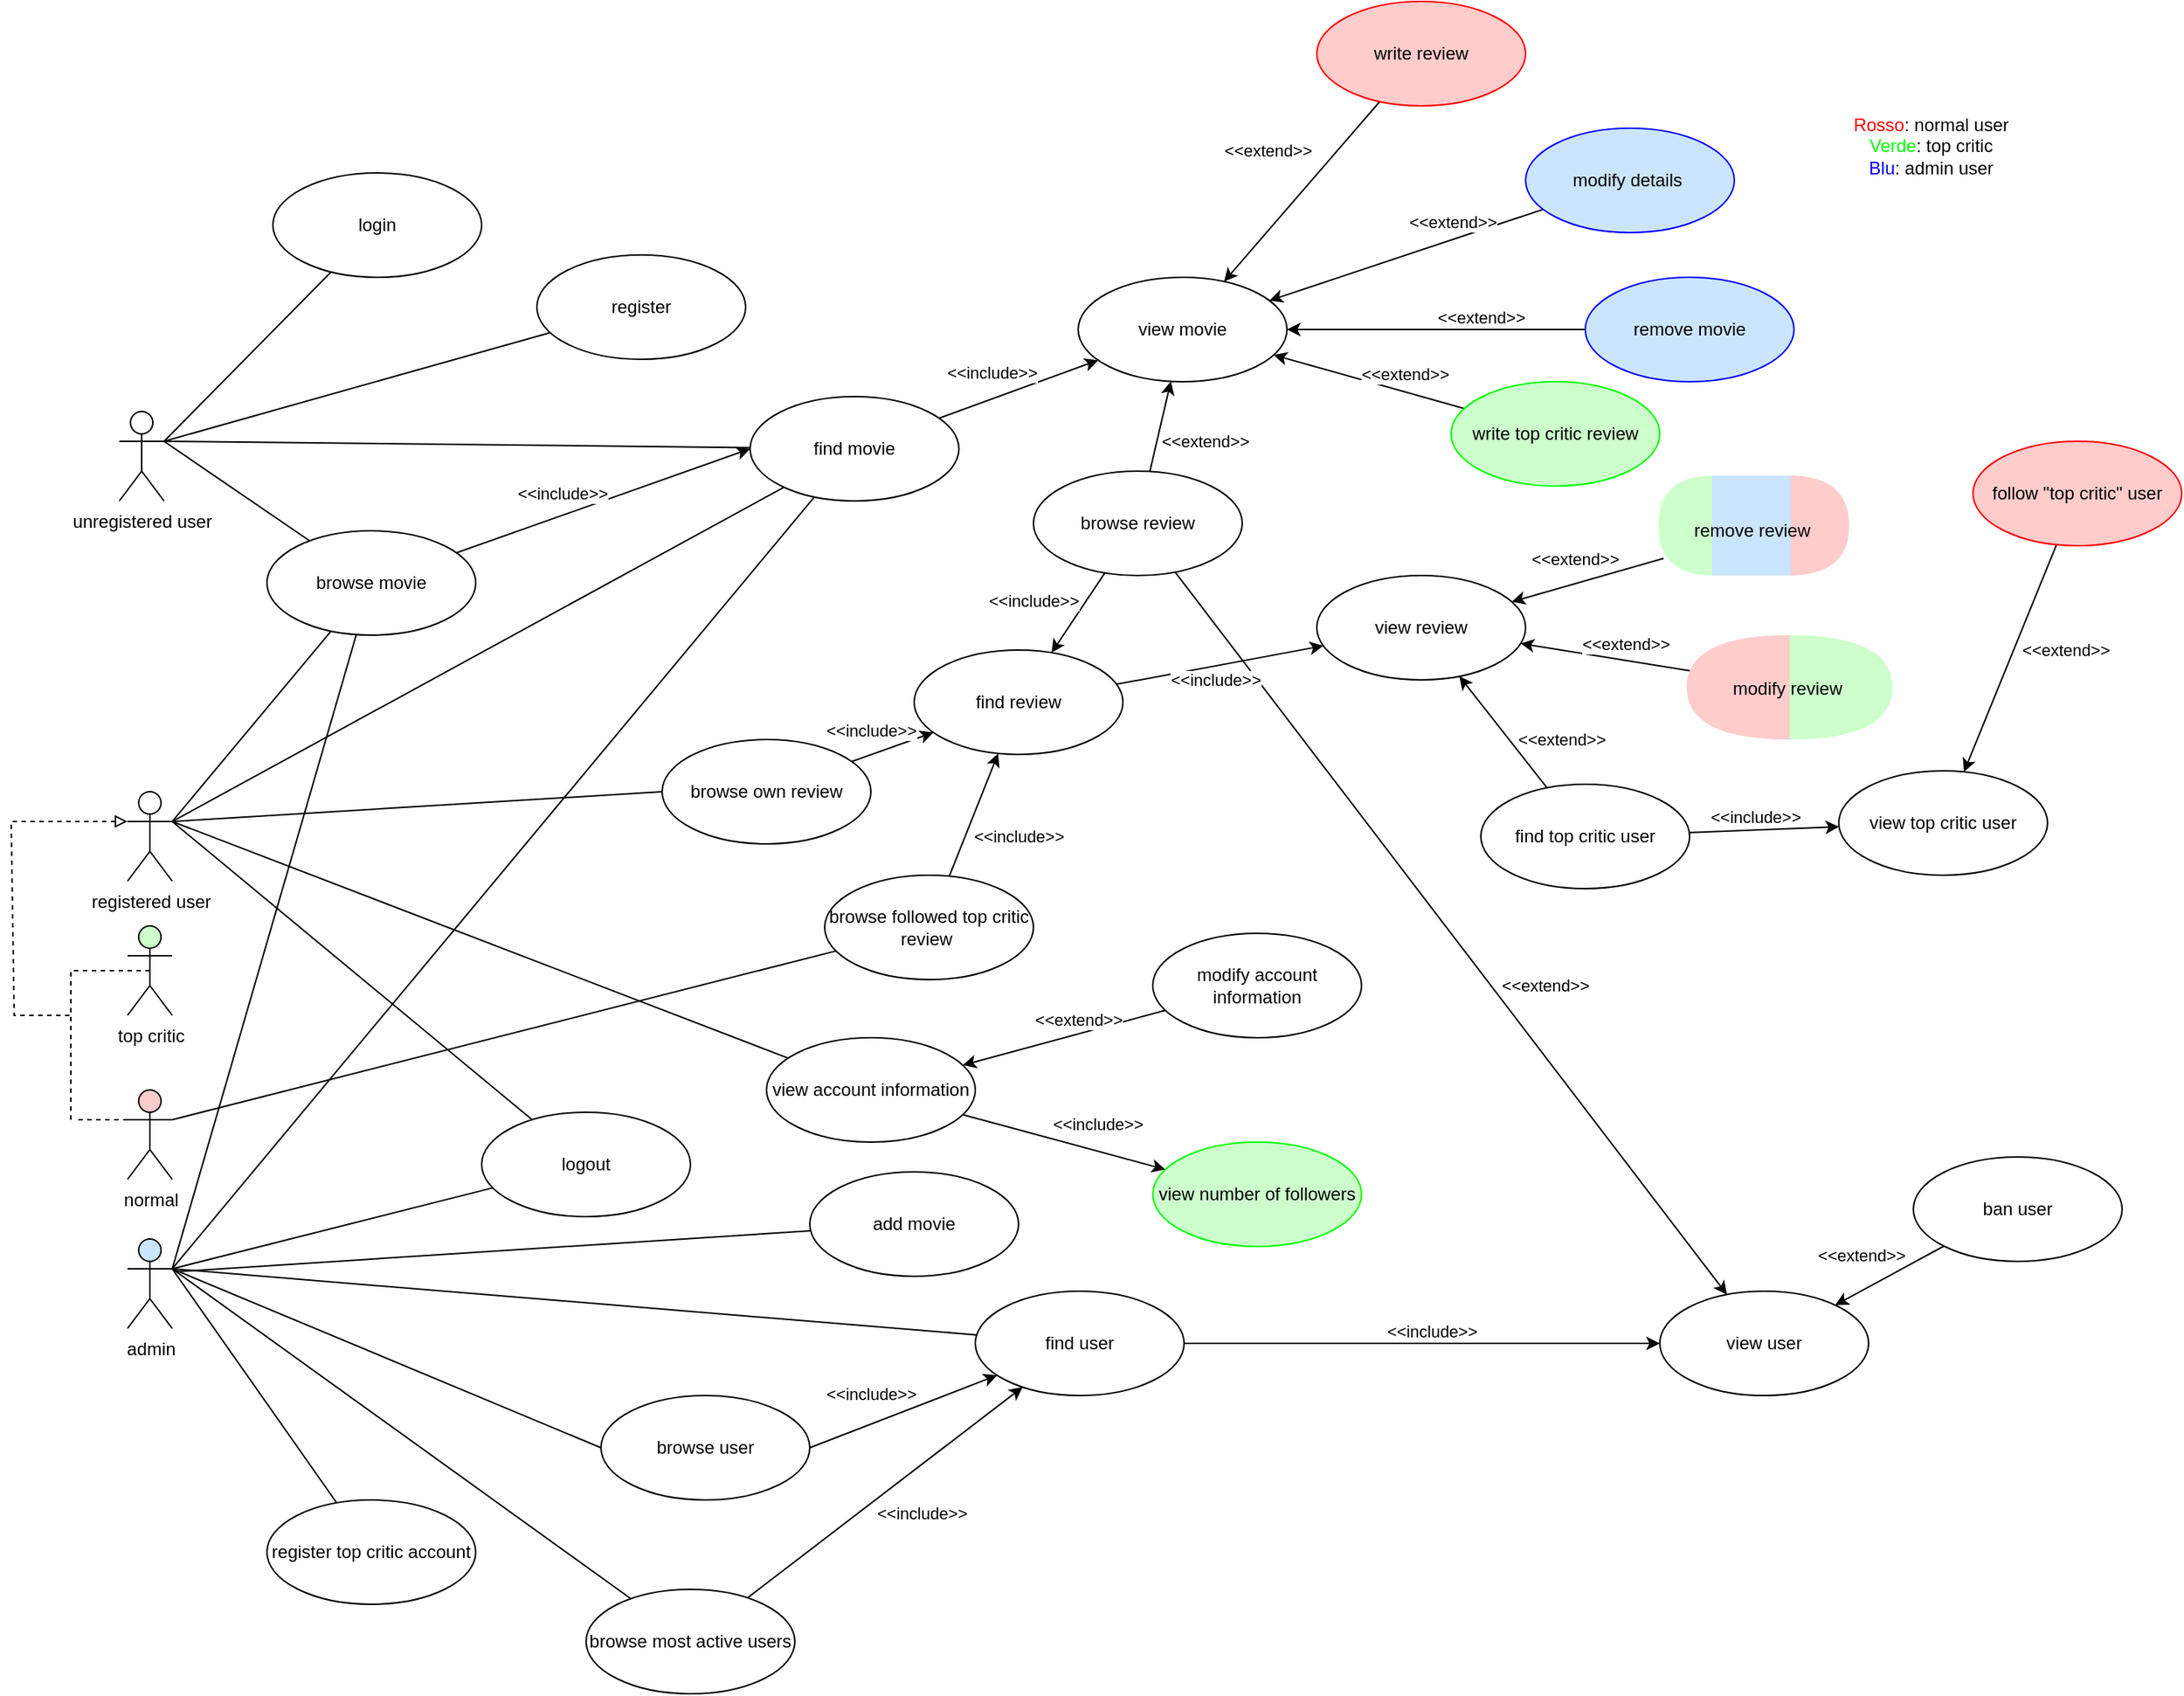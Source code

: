 <mxfile version="11.1.4" type="device"><diagram id="yHL_Qfg9oR6NgDnkEY8L" name="Pagina-1"><mxGraphModel dx="1727" dy="1066" grid="0" gridSize="10" guides="1" tooltips="1" connect="1" arrows="1" fold="1" page="1" pageScale="1" pageWidth="827" pageHeight="1169" math="0" shadow="0"><root><mxCell id="0"/><mxCell id="1" parent="0"/><mxCell id="jIxoqmBoYQ7-ECyy3qYm-38" style="edgeStyle=none;rounded=0;orthogonalLoop=1;jettySize=auto;html=1;exitX=1;exitY=0.5;exitDx=0;exitDy=0;entryX=0;entryY=0.5;entryDx=0;entryDy=0;startArrow=none;startFill=0;endArrow=none;endFill=0;" parent="1" edge="1"><mxGeometry relative="1" as="geometry"><mxPoint x="760.0" y="835" as="sourcePoint"/></mxGeometry></mxCell><mxCell id="jIxoqmBoYQ7-ECyy3qYm-43" style="edgeStyle=none;rounded=0;orthogonalLoop=1;jettySize=auto;html=1;exitX=1;exitY=0.5;exitDx=0;exitDy=0;startArrow=none;startFill=0;endArrow=none;endFill=0;entryX=0;entryY=0.5;entryDx=0;entryDy=0;" parent="1" edge="1"><mxGeometry relative="1" as="geometry"><mxPoint x="625" y="965" as="targetPoint"/></mxGeometry></mxCell><mxCell id="kdYPB71V-sgYkFToy0l9-1" style="rounded=0;orthogonalLoop=1;jettySize=auto;html=1;endArrow=none;endFill=0;elbow=vertical;jumpStyle=none;" parent="1" target="kdYPB71V-sgYkFToy0l9-6" edge="1"><mxGeometry relative="1" as="geometry"><mxPoint x="258" y="317" as="sourcePoint"/></mxGeometry></mxCell><mxCell id="kdYPB71V-sgYkFToy0l9-2" style="rounded=0;orthogonalLoop=1;jettySize=auto;html=1;exitX=1;exitY=0.333;exitDx=0;exitDy=0;exitPerimeter=0;endArrow=none;endFill=0;" parent="1" source="kdYPB71V-sgYkFToy0l9-5" target="kdYPB71V-sgYkFToy0l9-7" edge="1"><mxGeometry relative="1" as="geometry"/></mxCell><mxCell id="kdYPB71V-sgYkFToy0l9-3" style="edgeStyle=none;rounded=0;orthogonalLoop=1;jettySize=auto;html=1;exitX=1;exitY=0.333;exitDx=0;exitDy=0;exitPerimeter=0;endArrow=none;endFill=0;" parent="1" source="kdYPB71V-sgYkFToy0l9-5" target="kdYPB71V-sgYkFToy0l9-10" edge="1"><mxGeometry relative="1" as="geometry"/></mxCell><mxCell id="kdYPB71V-sgYkFToy0l9-4" style="edgeStyle=none;rounded=0;orthogonalLoop=1;jettySize=auto;html=1;exitX=1;exitY=0.333;exitDx=0;exitDy=0;exitPerimeter=0;startArrow=none;startFill=0;endArrow=none;endFill=0;" parent="1" source="kdYPB71V-sgYkFToy0l9-5" target="kdYPB71V-sgYkFToy0l9-13" edge="1"><mxGeometry relative="1" as="geometry"/></mxCell><mxCell id="kdYPB71V-sgYkFToy0l9-5" value="unregistered user" style="shape=umlActor;verticalLabelPosition=bottom;labelBackgroundColor=#ffffff;verticalAlign=top;html=1;outlineConnect=0;" parent="1" vertex="1"><mxGeometry x="228" y="297" width="30" height="60" as="geometry"/></mxCell><mxCell id="kdYPB71V-sgYkFToy0l9-6" value="login" style="ellipse;whiteSpace=wrap;html=1;" parent="1" vertex="1"><mxGeometry x="331" y="137" width="140" height="70" as="geometry"/></mxCell><mxCell id="kdYPB71V-sgYkFToy0l9-7" value="register" style="ellipse;whiteSpace=wrap;html=1;" parent="1" vertex="1"><mxGeometry x="508" y="192" width="140" height="70" as="geometry"/></mxCell><mxCell id="kdYPB71V-sgYkFToy0l9-8" style="edgeStyle=none;rounded=0;orthogonalLoop=1;jettySize=auto;html=1;endArrow=classic;endFill=1;entryX=0;entryY=0.5;entryDx=0;entryDy=0;" parent="1" source="kdYPB71V-sgYkFToy0l9-10" target="kdYPB71V-sgYkFToy0l9-13" edge="1"><mxGeometry relative="1" as="geometry"><mxPoint x="681" y="347.182" as="targetPoint"/><mxPoint x="481" y="332" as="sourcePoint"/></mxGeometry></mxCell><mxCell id="kdYPB71V-sgYkFToy0l9-9" value="&amp;lt;&amp;lt;include&amp;gt;&amp;gt;" style="edgeLabel;html=1;align=center;verticalAlign=middle;resizable=0;points=[];" parent="kdYPB71V-sgYkFToy0l9-8" vertex="1" connectable="0"><mxGeometry x="-0.227" y="1" relative="1" as="geometry"><mxPoint x="-4.5" y="-12" as="offset"/></mxGeometry></mxCell><mxCell id="kdYPB71V-sgYkFToy0l9-10" value="browse movie" style="ellipse;whiteSpace=wrap;html=1;fontStyle=0" parent="1" vertex="1"><mxGeometry x="327" y="377" width="140" height="70" as="geometry"/></mxCell><mxCell id="kdYPB71V-sgYkFToy0l9-11" style="edgeStyle=none;rounded=0;orthogonalLoop=1;jettySize=auto;html=1;endArrow=classic;endFill=1;" parent="1" source="kdYPB71V-sgYkFToy0l9-13" target="kdYPB71V-sgYkFToy0l9-16" edge="1"><mxGeometry relative="1" as="geometry"><mxPoint x="941" y="346.957" as="targetPoint"/></mxGeometry></mxCell><mxCell id="kdYPB71V-sgYkFToy0l9-12" value="&amp;lt;&amp;lt;include&amp;gt;&amp;gt;" style="edgeLabel;html=1;align=center;verticalAlign=middle;resizable=0;points=[];" parent="kdYPB71V-sgYkFToy0l9-11" vertex="1" connectable="0"><mxGeometry x="-0.085" y="2" relative="1" as="geometry"><mxPoint x="-13.5" y="-11.5" as="offset"/></mxGeometry></mxCell><mxCell id="kdYPB71V-sgYkFToy0l9-13" value="find movie" style="ellipse;whiteSpace=wrap;html=1;fontStyle=0" parent="1" vertex="1"><mxGeometry x="651" y="287" width="140" height="70" as="geometry"/></mxCell><mxCell id="kdYPB71V-sgYkFToy0l9-14" style="edgeStyle=none;rounded=0;orthogonalLoop=1;jettySize=auto;html=1;endArrow=none;endFill=0;startArrow=classic;startFill=1;" parent="1" source="kdYPB71V-sgYkFToy0l9-16" target="8tLH-5Q1OPJSvlSUogec-1" edge="1"><mxGeometry relative="1" as="geometry"><mxPoint x="1017.857" y="247.0" as="targetPoint"/></mxGeometry></mxCell><mxCell id="kdYPB71V-sgYkFToy0l9-15" value="&amp;lt;&amp;lt;extend&amp;gt;&amp;gt;" style="edgeLabel;html=1;align=center;verticalAlign=middle;resizable=0;points=[];" parent="kdYPB71V-sgYkFToy0l9-14" vertex="1" connectable="0"><mxGeometry x="0.293" relative="1" as="geometry"><mxPoint x="32" y="1.5" as="offset"/></mxGeometry></mxCell><mxCell id="kdYPB71V-sgYkFToy0l9-16" value="view movie" style="ellipse;whiteSpace=wrap;html=1;fontStyle=0" parent="1" vertex="1"><mxGeometry x="871" y="207" width="140" height="70" as="geometry"/></mxCell><mxCell id="kdYPB71V-sgYkFToy0l9-17" style="edgeStyle=none;rounded=0;orthogonalLoop=1;jettySize=auto;html=1;startArrow=classic;startFill=1;endArrow=none;endFill=0;" parent="1" source="kdYPB71V-sgYkFToy0l9-73" target="kdYPB71V-sgYkFToy0l9-46" edge="1"><mxGeometry relative="1" as="geometry"/></mxCell><mxCell id="kdYPB71V-sgYkFToy0l9-18" value="&amp;lt;&amp;lt;extend&amp;gt;&amp;gt;" style="edgeLabel;html=1;align=center;verticalAlign=middle;resizable=0;points=[];" parent="kdYPB71V-sgYkFToy0l9-17" vertex="1" connectable="0"><mxGeometry x="0.129" y="1" relative="1" as="geometry"><mxPoint x="33.5" y="5" as="offset"/></mxGeometry></mxCell><mxCell id="kdYPB71V-sgYkFToy0l9-19" value="view review" style="ellipse;whiteSpace=wrap;html=1;" parent="1" vertex="1"><mxGeometry x="1031" y="407" width="140" height="70" as="geometry"/></mxCell><mxCell id="kdYPB71V-sgYkFToy0l9-20" style="edgeStyle=none;rounded=0;orthogonalLoop=1;jettySize=auto;html=1;exitX=1;exitY=0.333;exitDx=0;exitDy=0;exitPerimeter=0;startArrow=none;startFill=0;endArrow=none;endFill=0;" parent="1" source="kdYPB71V-sgYkFToy0l9-26" target="kdYPB71V-sgYkFToy0l9-10" edge="1"><mxGeometry relative="1" as="geometry"/></mxCell><mxCell id="kdYPB71V-sgYkFToy0l9-21" style="edgeStyle=none;rounded=0;orthogonalLoop=1;jettySize=auto;html=1;exitX=1;exitY=0.333;exitDx=0;exitDy=0;exitPerimeter=0;startArrow=none;startFill=0;endArrow=none;endFill=0;" parent="1" source="kdYPB71V-sgYkFToy0l9-26" target="kdYPB71V-sgYkFToy0l9-35" edge="1"><mxGeometry relative="1" as="geometry"/></mxCell><mxCell id="kdYPB71V-sgYkFToy0l9-22" style="edgeStyle=none;rounded=0;orthogonalLoop=1;jettySize=auto;html=1;exitX=1;exitY=0.333;exitDx=0;exitDy=0;exitPerimeter=0;entryX=0;entryY=0.5;entryDx=0;entryDy=0;startArrow=none;startFill=0;endArrow=none;endFill=0;" parent="1" source="kdYPB71V-sgYkFToy0l9-26" target="kdYPB71V-sgYkFToy0l9-39" edge="1"><mxGeometry relative="1" as="geometry"/></mxCell><mxCell id="kdYPB71V-sgYkFToy0l9-23" style="edgeStyle=none;rounded=0;orthogonalLoop=1;jettySize=auto;html=1;exitX=1;exitY=0.333;exitDx=0;exitDy=0;exitPerimeter=0;startArrow=none;startFill=0;endArrow=none;endFill=0;" parent="1" source="kdYPB71V-sgYkFToy0l9-26" target="kdYPB71V-sgYkFToy0l9-42" edge="1"><mxGeometry relative="1" as="geometry"><mxPoint x="396" y="842" as="targetPoint"/></mxGeometry></mxCell><mxCell id="kdYPB71V-sgYkFToy0l9-24" style="edgeStyle=none;rounded=0;orthogonalLoop=1;jettySize=auto;html=1;exitX=1;exitY=0.333;exitDx=0;exitDy=0;exitPerimeter=0;startArrow=none;startFill=0;endArrow=none;endFill=0;" parent="1" source="kdYPB71V-sgYkFToy0l9-28" target="kdYPB71V-sgYkFToy0l9-47" edge="1"><mxGeometry relative="1" as="geometry"/></mxCell><mxCell id="kdYPB71V-sgYkFToy0l9-25" style="edgeStyle=none;rounded=0;orthogonalLoop=1;jettySize=auto;html=1;exitX=1;exitY=0.333;exitDx=0;exitDy=0;exitPerimeter=0;startArrow=none;startFill=0;endArrow=none;endFill=0;" parent="1" source="kdYPB71V-sgYkFToy0l9-26" target="kdYPB71V-sgYkFToy0l9-13" edge="1"><mxGeometry relative="1" as="geometry"/></mxCell><mxCell id="kdYPB71V-sgYkFToy0l9-26" value="registered user" style="shape=umlActor;verticalLabelPosition=bottom;labelBackgroundColor=#ffffff;verticalAlign=top;html=1;outlineConnect=0;" parent="1" vertex="1"><mxGeometry x="233.5" y="552" width="30" height="60" as="geometry"/></mxCell><mxCell id="kdYPB71V-sgYkFToy0l9-27" style="edgeStyle=none;rounded=0;orthogonalLoop=1;jettySize=auto;html=1;exitX=0;exitY=0.333;exitDx=0;exitDy=0;exitPerimeter=0;endArrow=none;endFill=0;dashed=1;" parent="1" source="kdYPB71V-sgYkFToy0l9-28" edge="1"><mxGeometry relative="1" as="geometry"><mxPoint x="197.5" y="772" as="targetPoint"/></mxGeometry></mxCell><mxCell id="kdYPB71V-sgYkFToy0l9-28" value="normal" style="shape=umlActor;verticalLabelPosition=bottom;labelBackgroundColor=#ffffff;verticalAlign=top;html=1;outlineConnect=0;fillColor=#FFCCCC;" parent="1" vertex="1"><mxGeometry x="233.5" y="752" width="30" height="60" as="geometry"/></mxCell><mxCell id="kdYPB71V-sgYkFToy0l9-29" style="edgeStyle=none;rounded=0;orthogonalLoop=1;jettySize=auto;html=1;exitX=1;exitY=0.333;exitDx=0;exitDy=0;exitPerimeter=0;entryX=0;entryY=0.5;entryDx=0;entryDy=0;startArrow=none;startFill=0;endArrow=none;endFill=0;" parent="1" source="kdYPB71V-sgYkFToy0l9-32" target="kdYPB71V-sgYkFToy0l9-50" edge="1"><mxGeometry relative="1" as="geometry"/></mxCell><mxCell id="kdYPB71V-sgYkFToy0l9-30" style="edgeStyle=none;rounded=0;orthogonalLoop=1;jettySize=auto;html=1;startArrow=none;startFill=0;endArrow=none;endFill=0;" parent="1" target="kdYPB71V-sgYkFToy0l9-64" edge="1"><mxGeometry relative="1" as="geometry"><mxPoint x="265" y="874" as="sourcePoint"/></mxGeometry></mxCell><mxCell id="kdYPB71V-sgYkFToy0l9-31" style="edgeStyle=none;rounded=0;orthogonalLoop=1;jettySize=auto;html=1;exitX=1;exitY=0.333;exitDx=0;exitDy=0;exitPerimeter=0;startArrow=none;startFill=0;endArrow=none;endFill=0;" parent="1" source="kdYPB71V-sgYkFToy0l9-32" target="kdYPB71V-sgYkFToy0l9-53" edge="1"><mxGeometry relative="1" as="geometry"/></mxCell><mxCell id="8tLH-5Q1OPJSvlSUogec-25" style="rounded=0;orthogonalLoop=1;jettySize=auto;html=1;endArrow=none;endFill=0;exitX=1;exitY=0.333;exitDx=0;exitDy=0;exitPerimeter=0;" parent="1" source="kdYPB71V-sgYkFToy0l9-32" target="kdYPB71V-sgYkFToy0l9-35" edge="1"><mxGeometry relative="1" as="geometry"/></mxCell><mxCell id="kdYPB71V-sgYkFToy0l9-32" value="admin" style="shape=umlActor;verticalLabelPosition=bottom;labelBackgroundColor=#ffffff;verticalAlign=top;html=1;outlineConnect=0;fillColor=#CCE5FF;" parent="1" vertex="1"><mxGeometry x="233.5" y="852" width="30" height="60" as="geometry"/></mxCell><mxCell id="kdYPB71V-sgYkFToy0l9-33" value="" style="endArrow=none;html=1;rounded=0;dashed=1;" parent="1" edge="1"><mxGeometry width="50" height="50" relative="1" as="geometry"><mxPoint x="195.5" y="772" as="sourcePoint"/><mxPoint x="195.5" y="672" as="targetPoint"/></mxGeometry></mxCell><mxCell id="kdYPB71V-sgYkFToy0l9-34" value="" style="endArrow=none;html=1;rounded=0;endFill=0;dashed=1;startArrow=block;startFill=0;exitX=0;exitY=0.333;exitDx=0;exitDy=0;exitPerimeter=0;" parent="1" source="kdYPB71V-sgYkFToy0l9-26" edge="1"><mxGeometry width="50" height="50" relative="1" as="geometry"><mxPoint x="155.5" y="762" as="sourcePoint"/><mxPoint x="197.5" y="702" as="targetPoint"/><Array as="points"><mxPoint x="155.5" y="572"/><mxPoint x="157.5" y="702"/></Array></mxGeometry></mxCell><mxCell id="kdYPB71V-sgYkFToy0l9-35" value="logout" style="ellipse;whiteSpace=wrap;html=1;" parent="1" vertex="1"><mxGeometry x="471" y="767" width="140" height="70" as="geometry"/></mxCell><mxCell id="kdYPB71V-sgYkFToy0l9-36" style="edgeStyle=none;rounded=0;orthogonalLoop=1;jettySize=auto;html=1;endArrow=none;endFill=0;startArrow=classic;startFill=1;" parent="1" source="kdYPB71V-sgYkFToy0l9-16" target="kdYPB71V-sgYkFToy0l9-38" edge="1"><mxGeometry relative="1" as="geometry"><mxPoint x="1237.857" y="277.0" as="targetPoint"/><mxPoint x="1051" y="337" as="sourcePoint"/></mxGeometry></mxCell><mxCell id="kdYPB71V-sgYkFToy0l9-37" value="&amp;lt;&amp;lt;extend&amp;gt;&amp;gt;" style="edgeLabel;html=1;align=center;verticalAlign=middle;resizable=0;points=[];" parent="kdYPB71V-sgYkFToy0l9-36" vertex="1" connectable="0"><mxGeometry x="0.293" relative="1" as="geometry"><mxPoint x="-38.5" y="-10" as="offset"/></mxGeometry></mxCell><mxCell id="kdYPB71V-sgYkFToy0l9-38" value="write review" style="ellipse;whiteSpace=wrap;html=1;strokeColor=#FF0000;fillColor=#FFCCCC;" parent="1" vertex="1"><mxGeometry x="1031" y="22" width="140" height="70" as="geometry"/></mxCell><mxCell id="kdYPB71V-sgYkFToy0l9-39" value="browse own review" style="ellipse;whiteSpace=wrap;html=1;" parent="1" vertex="1"><mxGeometry x="592" y="517" width="140" height="70" as="geometry"/></mxCell><mxCell id="kdYPB71V-sgYkFToy0l9-42" value="view account information" style="ellipse;whiteSpace=wrap;html=1;" parent="1" vertex="1"><mxGeometry x="662" y="717" width="140" height="70" as="geometry"/></mxCell><mxCell id="kdYPB71V-sgYkFToy0l9-43" value="modify account information" style="ellipse;whiteSpace=wrap;html=1;strokeColor=#000000;" parent="1" vertex="1"><mxGeometry x="921" y="647" width="140" height="70" as="geometry"/></mxCell><mxCell id="kdYPB71V-sgYkFToy0l9-44" style="edgeStyle=none;rounded=0;orthogonalLoop=1;jettySize=auto;html=1;endArrow=none;endFill=0;startArrow=classic;startFill=1;" parent="1" source="kdYPB71V-sgYkFToy0l9-42" target="kdYPB71V-sgYkFToy0l9-43" edge="1"><mxGeometry relative="1" as="geometry"><mxPoint x="862" y="487" as="targetPoint"/><mxPoint x="815.64" y="572.41" as="sourcePoint"/></mxGeometry></mxCell><mxCell id="kdYPB71V-sgYkFToy0l9-45" value="&amp;lt;&amp;lt;extend&amp;gt;&amp;gt;" style="edgeLabel;html=1;align=center;verticalAlign=middle;resizable=0;points=[];" parent="kdYPB71V-sgYkFToy0l9-44" vertex="1" connectable="0"><mxGeometry x="0.293" relative="1" as="geometry"><mxPoint x="-10.5" y="-6.5" as="offset"/></mxGeometry></mxCell><mxCell id="kdYPB71V-sgYkFToy0l9-46" value="follow &quot;top critic&quot; user" style="ellipse;whiteSpace=wrap;html=1;strokeColor=#FF0000;fillColor=#FFCCCC;" parent="1" vertex="1"><mxGeometry x="1471" y="317" width="140" height="70" as="geometry"/></mxCell><mxCell id="kdYPB71V-sgYkFToy0l9-47" value="browse followed top critic review&amp;nbsp;" style="ellipse;whiteSpace=wrap;html=1;strokeColor=#000000;fillColor=none;" parent="1" vertex="1"><mxGeometry x="701" y="608" width="140" height="70" as="geometry"/></mxCell><mxCell id="kdYPB71V-sgYkFToy0l9-48" style="edgeStyle=none;rounded=0;orthogonalLoop=1;jettySize=auto;html=1;exitX=1;exitY=0.5;exitDx=0;exitDy=0;startArrow=none;startFill=0;endArrow=classic;endFill=1;" parent="1" source="kdYPB71V-sgYkFToy0l9-50" target="kdYPB71V-sgYkFToy0l9-53" edge="1"><mxGeometry relative="1" as="geometry"/></mxCell><mxCell id="kdYPB71V-sgYkFToy0l9-49" value="&amp;lt;&amp;lt;include&amp;gt;&amp;gt;" style="edgeLabel;html=1;align=center;verticalAlign=middle;resizable=0;points=[];" parent="kdYPB71V-sgYkFToy0l9-48" vertex="1" connectable="0"><mxGeometry x="-0.15" y="1" relative="1" as="geometry"><mxPoint x="-12" y="-14.5" as="offset"/></mxGeometry></mxCell><mxCell id="kdYPB71V-sgYkFToy0l9-50" value="browse user" style="ellipse;whiteSpace=wrap;html=1;fontStyle=0;strokeColor=#000000;" parent="1" vertex="1"><mxGeometry x="551" y="957" width="140" height="70" as="geometry"/></mxCell><mxCell id="kdYPB71V-sgYkFToy0l9-51" style="edgeStyle=none;rounded=0;orthogonalLoop=1;jettySize=auto;html=1;exitX=1;exitY=0.5;exitDx=0;exitDy=0;entryX=0;entryY=0.5;entryDx=0;entryDy=0;startArrow=none;startFill=0;endArrow=classic;endFill=1;" parent="1" source="kdYPB71V-sgYkFToy0l9-53" target="kdYPB71V-sgYkFToy0l9-54" edge="1"><mxGeometry relative="1" as="geometry"/></mxCell><mxCell id="kdYPB71V-sgYkFToy0l9-52" value="&amp;lt;&amp;lt;include&amp;gt;&amp;gt;" style="edgeLabel;html=1;align=center;verticalAlign=middle;resizable=0;points=[];" parent="kdYPB71V-sgYkFToy0l9-51" vertex="1" connectable="0"><mxGeometry x="0.187" y="-3" relative="1" as="geometry"><mxPoint x="-23.5" y="-11.5" as="offset"/></mxGeometry></mxCell><mxCell id="kdYPB71V-sgYkFToy0l9-53" value="find user" style="ellipse;whiteSpace=wrap;html=1;fontStyle=0;strokeColor=#000000;" parent="1" vertex="1"><mxGeometry x="802" y="887" width="140" height="70" as="geometry"/></mxCell><mxCell id="kdYPB71V-sgYkFToy0l9-54" value="view user" style="ellipse;whiteSpace=wrap;html=1;fontStyle=0;strokeColor=#000000;" parent="1" vertex="1"><mxGeometry x="1261" y="887" width="140" height="70" as="geometry"/></mxCell><mxCell id="kdYPB71V-sgYkFToy0l9-55" style="edgeStyle=none;rounded=0;orthogonalLoop=1;jettySize=auto;html=1;exitX=0;exitY=1;exitDx=0;exitDy=0;startArrow=none;startFill=0;endArrow=classic;endFill=1;" parent="1" source="kdYPB71V-sgYkFToy0l9-57" target="kdYPB71V-sgYkFToy0l9-54" edge="1"><mxGeometry relative="1" as="geometry"/></mxCell><mxCell id="kdYPB71V-sgYkFToy0l9-56" value="&amp;lt;&amp;lt;extend&amp;gt;&amp;gt;" style="edgeLabel;html=1;align=center;verticalAlign=middle;resizable=0;points=[];" parent="kdYPB71V-sgYkFToy0l9-55" vertex="1" connectable="0"><mxGeometry x="0.117" relative="1" as="geometry"><mxPoint x="-14.5" y="-16" as="offset"/></mxGeometry></mxCell><mxCell id="kdYPB71V-sgYkFToy0l9-57" value="ban user" style="ellipse;whiteSpace=wrap;html=1;fontStyle=0;strokeColor=#000000;" parent="1" vertex="1"><mxGeometry x="1431" y="797" width="140" height="70" as="geometry"/></mxCell><mxCell id="kdYPB71V-sgYkFToy0l9-58" value="modify&amp;nbsp;details&amp;nbsp;" style="ellipse;whiteSpace=wrap;html=1;fontStyle=0;strokeColor=#0000FF;fillColor=#CCE5FF;" parent="1" vertex="1"><mxGeometry x="1171" y="107" width="140" height="70" as="geometry"/></mxCell><mxCell id="kdYPB71V-sgYkFToy0l9-59" style="edgeStyle=none;rounded=0;orthogonalLoop=1;jettySize=auto;html=1;endArrow=none;endFill=0;startArrow=classic;startFill=1;" parent="1" source="kdYPB71V-sgYkFToy0l9-16" target="kdYPB71V-sgYkFToy0l9-58" edge="1"><mxGeometry relative="1" as="geometry"><mxPoint x="1248.0" y="267.0" as="targetPoint"/><mxPoint x="1096.04" y="350.84" as="sourcePoint"/></mxGeometry></mxCell><mxCell id="kdYPB71V-sgYkFToy0l9-60" value="&amp;lt;&amp;lt;extend&amp;gt;&amp;gt;" style="edgeLabel;html=1;align=center;verticalAlign=middle;resizable=0;points=[];" parent="kdYPB71V-sgYkFToy0l9-59" vertex="1" connectable="0"><mxGeometry x="0.293" relative="1" as="geometry"><mxPoint x="3.5" y="-13" as="offset"/></mxGeometry></mxCell><mxCell id="kdYPB71V-sgYkFToy0l9-61" value="remove movie" style="ellipse;whiteSpace=wrap;html=1;fontStyle=0;strokeColor=#0000FF;fillColor=#CCE5FF;" parent="1" vertex="1"><mxGeometry x="1211" y="207" width="140" height="70" as="geometry"/></mxCell><mxCell id="kdYPB71V-sgYkFToy0l9-62" style="edgeStyle=none;rounded=0;orthogonalLoop=1;jettySize=auto;html=1;endArrow=none;endFill=0;startArrow=classic;startFill=1;" parent="1" source="kdYPB71V-sgYkFToy0l9-16" target="kdYPB71V-sgYkFToy0l9-61" edge="1"><mxGeometry relative="1" as="geometry"><mxPoint x="1252.12" y="276.78" as="targetPoint"/><mxPoint x="1096.46" y="366.24" as="sourcePoint"/></mxGeometry></mxCell><mxCell id="kdYPB71V-sgYkFToy0l9-63" value="&amp;lt;&amp;lt;extend&amp;gt;&amp;gt;" style="edgeLabel;html=1;align=center;verticalAlign=middle;resizable=0;points=[];" parent="kdYPB71V-sgYkFToy0l9-62" vertex="1" connectable="0"><mxGeometry x="0.293" relative="1" as="geometry"><mxPoint x="0.5" y="-8" as="offset"/></mxGeometry></mxCell><mxCell id="kdYPB71V-sgYkFToy0l9-64" value="add movie" style="ellipse;whiteSpace=wrap;html=1;fontStyle=0;strokeColor=#000000;" parent="1" vertex="1"><mxGeometry x="691" y="807" width="140" height="70" as="geometry"/></mxCell><mxCell id="kdYPB71V-sgYkFToy0l9-65" style="edgeStyle=none;rounded=0;orthogonalLoop=1;jettySize=auto;html=1;entryX=1;entryY=0.333;entryDx=0;entryDy=0;entryPerimeter=0;startArrow=none;startFill=0;endArrow=none;endFill=0;" parent="1" source="kdYPB71V-sgYkFToy0l9-66" target="kdYPB71V-sgYkFToy0l9-32" edge="1"><mxGeometry relative="1" as="geometry"/></mxCell><mxCell id="kdYPB71V-sgYkFToy0l9-66" value="browse most active users" style="ellipse;whiteSpace=wrap;html=1;fontStyle=0;strokeColor=#000000;" parent="1" vertex="1"><mxGeometry x="541" y="1087" width="140" height="70" as="geometry"/></mxCell><mxCell id="kdYPB71V-sgYkFToy0l9-67" value="&lt;font color=&quot;#ff0000&quot;&gt;Rosso&lt;/font&gt;: normal user&lt;br&gt;&lt;font color=&quot;#00ff00&quot;&gt;Verde&lt;/font&gt;: top critic&lt;br&gt;&lt;font color=&quot;#0000ff&quot;&gt;Blu&lt;/font&gt;: admin user" style="text;html=1;strokeColor=none;fillColor=none;align=center;verticalAlign=middle;whiteSpace=wrap;rounded=0;" parent="1" vertex="1"><mxGeometry x="1351" y="85" width="184" height="68" as="geometry"/></mxCell><mxCell id="kdYPB71V-sgYkFToy0l9-68" value="top critic" style="shape=umlActor;verticalLabelPosition=bottom;labelBackgroundColor=#ffffff;verticalAlign=top;html=1;outlineConnect=0;fillColor=#CCFFCC;" parent="1" vertex="1"><mxGeometry x="233.5" y="642" width="30" height="60" as="geometry"/></mxCell><mxCell id="kdYPB71V-sgYkFToy0l9-69" value="" style="endArrow=none;html=1;rounded=0;dashed=1;exitX=0.5;exitY=0.5;exitDx=0;exitDy=0;exitPerimeter=0;" parent="1" source="kdYPB71V-sgYkFToy0l9-68" edge="1"><mxGeometry width="50" height="50" relative="1" as="geometry"><mxPoint x="205.5" y="882" as="sourcePoint"/><mxPoint x="197.5" y="672" as="targetPoint"/></mxGeometry></mxCell><mxCell id="kdYPB71V-sgYkFToy0l9-70" style="rounded=0;orthogonalLoop=1;jettySize=auto;html=1;fontColor=#00FF00;" parent="1" source="kdYPB71V-sgYkFToy0l9-71" target="kdYPB71V-sgYkFToy0l9-16" edge="1"><mxGeometry relative="1" as="geometry"/></mxCell><mxCell id="8tLH-5Q1OPJSvlSUogec-12" value="&amp;lt;&amp;lt;extend&amp;gt;&amp;gt;" style="edgeLabel;html=1;align=center;verticalAlign=middle;resizable=0;points=[];" parent="kdYPB71V-sgYkFToy0l9-70" vertex="1" connectable="0"><mxGeometry x="-0.096" y="3" relative="1" as="geometry"><mxPoint x="18" y="-9.5" as="offset"/></mxGeometry></mxCell><mxCell id="kdYPB71V-sgYkFToy0l9-71" value="write top critic review" style="ellipse;whiteSpace=wrap;html=1;strokeColor=#00FF00;fillColor=#CCFFCC;" parent="1" vertex="1"><mxGeometry x="1121" y="277" width="140" height="70" as="geometry"/></mxCell><mxCell id="kdYPB71V-sgYkFToy0l9-72" value="find top critic user" style="ellipse;whiteSpace=wrap;html=1;strokeColor=#000000;" parent="1" vertex="1"><mxGeometry x="1141" y="547" width="140" height="70" as="geometry"/></mxCell><mxCell id="kdYPB71V-sgYkFToy0l9-73" value="view top critic user" style="ellipse;whiteSpace=wrap;html=1;strokeColor=#000000;" parent="1" vertex="1"><mxGeometry x="1381" y="538" width="140" height="70" as="geometry"/></mxCell><mxCell id="kdYPB71V-sgYkFToy0l9-74" style="edgeStyle=none;rounded=0;orthogonalLoop=1;jettySize=auto;html=1;startArrow=classic;startFill=1;endArrow=none;endFill=0;" parent="1" source="kdYPB71V-sgYkFToy0l9-73" target="kdYPB71V-sgYkFToy0l9-72" edge="1"><mxGeometry relative="1" as="geometry"><mxPoint x="1058.217" y="-67.77" as="sourcePoint"/><mxPoint x="1193.896" y="-88.037" as="targetPoint"/></mxGeometry></mxCell><mxCell id="kdYPB71V-sgYkFToy0l9-75" value="&amp;lt;&amp;lt;include&amp;gt;&amp;gt;" style="edgeLabel;html=1;align=center;verticalAlign=middle;resizable=0;points=[];" parent="kdYPB71V-sgYkFToy0l9-74" vertex="1" connectable="0"><mxGeometry x="0.129" y="1" relative="1" as="geometry"><mxPoint y="-9.5" as="offset"/></mxGeometry></mxCell><mxCell id="kdYPB71V-sgYkFToy0l9-76" style="edgeStyle=none;rounded=0;orthogonalLoop=1;jettySize=auto;html=1;startArrow=classic;startFill=1;endArrow=none;endFill=0;" parent="1" source="kdYPB71V-sgYkFToy0l9-19" target="kdYPB71V-sgYkFToy0l9-72" edge="1"><mxGeometry relative="1" as="geometry"><mxPoint x="1068.217" y="-57.77" as="sourcePoint"/><mxPoint x="1203.896" y="-78.037" as="targetPoint"/></mxGeometry></mxCell><mxCell id="kdYPB71V-sgYkFToy0l9-77" value="&amp;lt;&amp;lt;extend&amp;gt;&amp;gt;" style="edgeLabel;html=1;align=center;verticalAlign=middle;resizable=0;points=[];" parent="kdYPB71V-sgYkFToy0l9-76" vertex="1" connectable="0"><mxGeometry x="0.129" y="1" relative="1" as="geometry"><mxPoint x="34.5" y="1" as="offset"/></mxGeometry></mxCell><mxCell id="kdYPB71V-sgYkFToy0l9-80" value="find review" style="ellipse;whiteSpace=wrap;html=1;" parent="1" vertex="1"><mxGeometry x="761" y="457" width="140" height="70" as="geometry"/></mxCell><mxCell id="kdYPB71V-sgYkFToy0l9-84" value="view number of followers" style="ellipse;whiteSpace=wrap;html=1;strokeColor=#00FF00;fillColor=#CCFFCC;" parent="1" vertex="1"><mxGeometry x="921" y="787" width="140" height="70" as="geometry"/></mxCell><mxCell id="kdYPB71V-sgYkFToy0l9-87" style="edgeStyle=none;rounded=0;orthogonalLoop=1;jettySize=auto;html=1;startArrow=none;startFill=0;endArrow=none;endFill=0;exitX=1;exitY=0.333;exitDx=0;exitDy=0;exitPerimeter=0;" parent="1" source="kdYPB71V-sgYkFToy0l9-32" target="kdYPB71V-sgYkFToy0l9-10" edge="1"><mxGeometry relative="1" as="geometry"><mxPoint x="221" y="937" as="sourcePoint"/><mxPoint x="361" y="912" as="targetPoint"/></mxGeometry></mxCell><mxCell id="kdYPB71V-sgYkFToy0l9-88" style="edgeStyle=none;rounded=0;orthogonalLoop=1;jettySize=auto;html=1;exitX=1;exitY=0.333;exitDx=0;exitDy=0;exitPerimeter=0;startArrow=none;startFill=0;endArrow=none;endFill=0;" parent="1" source="kdYPB71V-sgYkFToy0l9-32" target="kdYPB71V-sgYkFToy0l9-13" edge="1"><mxGeometry relative="1" as="geometry"><mxPoint x="237" y="957" as="sourcePoint"/><mxPoint x="371" y="922" as="targetPoint"/></mxGeometry></mxCell><mxCell id="kdYPB71V-sgYkFToy0l9-91" value="register top critic account" style="ellipse;whiteSpace=wrap;html=1;fontStyle=0;strokeColor=#000000;" parent="1" vertex="1"><mxGeometry x="327" y="1027" width="140" height="70" as="geometry"/></mxCell><mxCell id="kdYPB71V-sgYkFToy0l9-92" style="edgeStyle=none;rounded=0;orthogonalLoop=1;jettySize=auto;html=1;entryX=1;entryY=0.333;entryDx=0;entryDy=0;entryPerimeter=0;startArrow=none;startFill=0;endArrow=none;endFill=0;" parent="1" source="kdYPB71V-sgYkFToy0l9-91" target="kdYPB71V-sgYkFToy0l9-32" edge="1"><mxGeometry relative="1" as="geometry"><mxPoint x="451" y="1212" as="sourcePoint"/><mxPoint x="227" y="947" as="targetPoint"/></mxGeometry></mxCell><mxCell id="8tLH-5Q1OPJSvlSUogec-1" value="browse review" style="ellipse;whiteSpace=wrap;html=1;fontStyle=0;strokeColor=#000000;" parent="1" vertex="1"><mxGeometry x="841" y="337" width="140" height="70" as="geometry"/></mxCell><mxCell id="8tLH-5Q1OPJSvlSUogec-2" style="edgeStyle=none;rounded=0;orthogonalLoop=1;jettySize=auto;html=1;startArrow=none;startFill=0;endArrow=classic;endFill=1;" parent="1" source="8tLH-5Q1OPJSvlSUogec-1" target="kdYPB71V-sgYkFToy0l9-54" edge="1"><mxGeometry relative="1" as="geometry"><mxPoint x="909.829" y="441.122" as="sourcePoint"/><mxPoint x="1312.064" y="742.914" as="targetPoint"/></mxGeometry></mxCell><mxCell id="8tLH-5Q1OPJSvlSUogec-3" value="&amp;lt;&amp;lt;extend&amp;gt;&amp;gt;" style="edgeLabel;html=1;align=center;verticalAlign=middle;resizable=0;points=[];" parent="8tLH-5Q1OPJSvlSUogec-2" vertex="1" connectable="0"><mxGeometry x="0.117" relative="1" as="geometry"><mxPoint x="41.5" y="6.5" as="offset"/></mxGeometry></mxCell><mxCell id="8tLH-5Q1OPJSvlSUogec-4" style="edgeStyle=none;rounded=0;orthogonalLoop=1;jettySize=auto;html=1;startArrow=none;startFill=0;endArrow=classic;endFill=1;" parent="1" source="kdYPB71V-sgYkFToy0l9-66" target="kdYPB71V-sgYkFToy0l9-53" edge="1"><mxGeometry relative="1" as="geometry"><mxPoint x="701.0" y="1002" as="sourcePoint"/><mxPoint x="812.0" y="932" as="targetPoint"/></mxGeometry></mxCell><mxCell id="8tLH-5Q1OPJSvlSUogec-5" value="&amp;lt;&amp;lt;include&amp;gt;&amp;gt;" style="edgeLabel;html=1;align=center;verticalAlign=middle;resizable=0;points=[];" parent="8tLH-5Q1OPJSvlSUogec-4" vertex="1" connectable="0"><mxGeometry x="-0.15" y="1" relative="1" as="geometry"><mxPoint x="39" y="4.5" as="offset"/></mxGeometry></mxCell><mxCell id="8tLH-5Q1OPJSvlSUogec-7" style="edgeStyle=none;rounded=0;orthogonalLoop=1;jettySize=auto;html=1;endArrow=classic;endFill=1;" parent="1" source="kdYPB71V-sgYkFToy0l9-39" target="kdYPB71V-sgYkFToy0l9-80" edge="1"><mxGeometry relative="1" as="geometry"><mxPoint x="661" y="332" as="targetPoint"/><mxPoint x="491.0" y="342" as="sourcePoint"/></mxGeometry></mxCell><mxCell id="8tLH-5Q1OPJSvlSUogec-8" value="&amp;lt;&amp;lt;include&amp;gt;&amp;gt;" style="edgeLabel;html=1;align=center;verticalAlign=middle;resizable=0;points=[];" parent="8tLH-5Q1OPJSvlSUogec-7" vertex="1" connectable="0"><mxGeometry x="-0.227" y="1" relative="1" as="geometry"><mxPoint x="-8.5" y="-13" as="offset"/></mxGeometry></mxCell><mxCell id="8tLH-5Q1OPJSvlSUogec-10" style="edgeStyle=none;rounded=0;orthogonalLoop=1;jettySize=auto;html=1;endArrow=classic;endFill=1;" parent="1" source="kdYPB71V-sgYkFToy0l9-80" target="kdYPB71V-sgYkFToy0l9-19" edge="1"><mxGeometry relative="1" as="geometry"><mxPoint x="832.321" y="441.172" as="targetPoint"/><mxPoint x="710.829" y="532.878" as="sourcePoint"/></mxGeometry></mxCell><mxCell id="8tLH-5Q1OPJSvlSUogec-11" value="&amp;lt;&amp;lt;include&amp;gt;&amp;gt;" style="edgeLabel;html=1;align=center;verticalAlign=middle;resizable=0;points=[];" parent="8tLH-5Q1OPJSvlSUogec-10" vertex="1" connectable="0"><mxGeometry x="-0.227" y="1" relative="1" as="geometry"><mxPoint x="12.5" y="8" as="offset"/></mxGeometry></mxCell><mxCell id="8tLH-5Q1OPJSvlSUogec-13" style="edgeStyle=none;rounded=0;orthogonalLoop=1;jettySize=auto;html=1;endArrow=classic;endFill=1;" parent="1" source="kdYPB71V-sgYkFToy0l9-47" target="kdYPB71V-sgYkFToy0l9-80" edge="1"><mxGeometry relative="1" as="geometry"><mxPoint x="832.339" y="441.178" as="targetPoint"/><mxPoint x="710.689" y="532.832" as="sourcePoint"/></mxGeometry></mxCell><mxCell id="8tLH-5Q1OPJSvlSUogec-14" value="&amp;lt;&amp;lt;include&amp;gt;&amp;gt;" style="edgeLabel;html=1;align=center;verticalAlign=middle;resizable=0;points=[];" parent="8tLH-5Q1OPJSvlSUogec-13" vertex="1" connectable="0"><mxGeometry x="-0.227" y="1" relative="1" as="geometry"><mxPoint x="34.5" y="6" as="offset"/></mxGeometry></mxCell><mxCell id="8tLH-5Q1OPJSvlSUogec-15" style="edgeStyle=none;rounded=0;orthogonalLoop=1;jettySize=auto;html=1;endArrow=classic;endFill=1;" parent="1" source="8tLH-5Q1OPJSvlSUogec-1" target="kdYPB71V-sgYkFToy0l9-80" edge="1"><mxGeometry relative="1" as="geometry"><mxPoint x="858.196" y="446.41" as="targetPoint"/><mxPoint x="901" y="397" as="sourcePoint"/></mxGeometry></mxCell><mxCell id="8tLH-5Q1OPJSvlSUogec-16" value="&amp;lt;&amp;lt;include&amp;gt;&amp;gt;" style="edgeLabel;html=1;align=center;verticalAlign=middle;resizable=0;points=[];" parent="8tLH-5Q1OPJSvlSUogec-15" vertex="1" connectable="0"><mxGeometry x="-0.227" y="1" relative="1" as="geometry"><mxPoint x="-35" y="-3" as="offset"/></mxGeometry></mxCell><mxCell id="8tLH-5Q1OPJSvlSUogec-20" style="rounded=0;orthogonalLoop=1;jettySize=auto;html=1;fontColor=#00FF00;exitX=0.903;exitY=0.172;exitDx=0;exitDy=0;exitPerimeter=0;" parent="1" source="tQbUELzcx0Xlq_qor5bL-12" target="kdYPB71V-sgYkFToy0l9-19" edge="1"><mxGeometry relative="1" as="geometry"><mxPoint x="1259.445" y="398.666" as="sourcePoint"/><mxPoint x="1012.147" y="269.037" as="targetPoint"/></mxGeometry></mxCell><mxCell id="8tLH-5Q1OPJSvlSUogec-21" value="&amp;lt;&amp;lt;extend&amp;gt;&amp;gt;" style="edgeLabel;html=1;align=center;verticalAlign=middle;resizable=0;points=[];" parent="8tLH-5Q1OPJSvlSUogec-20" vertex="1" connectable="0"><mxGeometry x="-0.096" y="3" relative="1" as="geometry"><mxPoint x="-14.5" y="-16" as="offset"/></mxGeometry></mxCell><mxCell id="8tLH-5Q1OPJSvlSUogec-22" style="edgeStyle=none;rounded=0;orthogonalLoop=1;jettySize=auto;html=1;endArrow=classic;endFill=1;" parent="1" source="kdYPB71V-sgYkFToy0l9-42" target="kdYPB71V-sgYkFToy0l9-84" edge="1"><mxGeometry relative="1" as="geometry"><mxPoint x="827.339" y="536.327" as="targetPoint"/><mxPoint x="794.641" y="618.671" as="sourcePoint"/></mxGeometry></mxCell><mxCell id="8tLH-5Q1OPJSvlSUogec-23" value="&amp;lt;&amp;lt;include&amp;gt;&amp;gt;" style="edgeLabel;html=1;align=center;verticalAlign=middle;resizable=0;points=[];" parent="8tLH-5Q1OPJSvlSUogec-22" vertex="1" connectable="0"><mxGeometry x="-0.227" y="1" relative="1" as="geometry"><mxPoint x="37" y="-7.5" as="offset"/></mxGeometry></mxCell><mxCell id="tQbUELzcx0Xlq_qor5bL-2" style="rounded=0;orthogonalLoop=1;jettySize=auto;html=1;fontColor=#00FF00;" parent="1" target="kdYPB71V-sgYkFToy0l9-19" edge="1"><mxGeometry relative="1" as="geometry"><mxPoint x="1284.286" y="471.402" as="sourcePoint"/><mxPoint x="1172.453" y="435.24" as="targetPoint"/></mxGeometry></mxCell><mxCell id="tQbUELzcx0Xlq_qor5bL-3" value="&amp;lt;&amp;lt;extend&amp;gt;&amp;gt;" style="edgeLabel;html=1;align=center;verticalAlign=middle;resizable=0;points=[];" parent="tQbUELzcx0Xlq_qor5bL-2" vertex="1" connectable="0"><mxGeometry x="-0.096" y="3" relative="1" as="geometry"><mxPoint x="7" y="-13.5" as="offset"/></mxGeometry></mxCell><mxCell id="tQbUELzcx0Xlq_qor5bL-8" value="" style="group" parent="1" vertex="1" connectable="0"><mxGeometry x="1279" y="447" width="138" height="70" as="geometry"/></mxCell><mxCell id="tQbUELzcx0Xlq_qor5bL-10" value="" style="group" parent="tQbUELzcx0Xlq_qor5bL-8" vertex="1" connectable="0"><mxGeometry width="138" height="70" as="geometry"/></mxCell><mxCell id="tQbUELzcx0Xlq_qor5bL-6" value="" style="shape=or;whiteSpace=wrap;html=1;strokeColor=none;strokeWidth=1;fillColor=#CCFFCC;gradientColor=none;" parent="tQbUELzcx0Xlq_qor5bL-10" vertex="1"><mxGeometry x="69" width="69" height="70" as="geometry"/></mxCell><mxCell id="tQbUELzcx0Xlq_qor5bL-7" value="" style="shape=or;whiteSpace=wrap;html=1;strokeColor=none;strokeWidth=1;fillColor=#FFCCCC;gradientColor=none;rotation=-180;" parent="tQbUELzcx0Xlq_qor5bL-10" vertex="1"><mxGeometry width="69" height="70" as="geometry"/></mxCell><mxCell id="tQbUELzcx0Xlq_qor5bL-9" value="modify review" style="text;html=1;resizable=0;points=[];autosize=1;align=left;verticalAlign=top;spacingTop=-4;" parent="tQbUELzcx0Xlq_qor5bL-10" vertex="1"><mxGeometry x="29" y="26" width="83" height="14" as="geometry"/></mxCell><mxCell id="tQbUELzcx0Xlq_qor5bL-16" value="" style="group" parent="1" vertex="1" connectable="0"><mxGeometry x="1254" y="340" width="134" height="67" as="geometry"/></mxCell><mxCell id="tQbUELzcx0Xlq_qor5bL-14" value="" style="group" parent="tQbUELzcx0Xlq_qor5bL-16" vertex="1" connectable="0"><mxGeometry width="134" height="67" as="geometry"/></mxCell><mxCell id="tQbUELzcx0Xlq_qor5bL-11" value="" style="shape=or;whiteSpace=wrap;html=1;strokeColor=none;strokeWidth=1;fillColor=#FFCCCC;gradientColor=none;" parent="tQbUELzcx0Xlq_qor5bL-14" vertex="1"><mxGeometry x="93.587" width="40.413" height="67" as="geometry"/></mxCell><mxCell id="tQbUELzcx0Xlq_qor5bL-12" value="" style="shape=or;whiteSpace=wrap;html=1;strokeColor=none;strokeWidth=1;fillColor=#CCFFCC;gradientColor=none;rotation=180;" parent="tQbUELzcx0Xlq_qor5bL-14" vertex="1"><mxGeometry x="6" width="37" height="67" as="geometry"/></mxCell><mxCell id="tQbUELzcx0Xlq_qor5bL-13" value="" style="rounded=0;whiteSpace=wrap;html=1;strokeColor=none;strokeWidth=1;fillColor=#CCE5FF;gradientColor=none;" parent="tQbUELzcx0Xlq_qor5bL-14" vertex="1"><mxGeometry x="42" width="53" height="67" as="geometry"/></mxCell><mxCell id="tQbUELzcx0Xlq_qor5bL-15" value="remove review" style="text;html=1;resizable=0;points=[];autosize=1;align=left;verticalAlign=top;spacingTop=-4;" parent="tQbUELzcx0Xlq_qor5bL-14" vertex="1"><mxGeometry x="28" y="26.5" width="88" height="14" as="geometry"/></mxCell></root></mxGraphModel></diagram></mxfile>